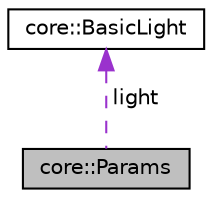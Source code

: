 digraph "core::Params"
{
 // LATEX_PDF_SIZE
  edge [fontname="Helvetica",fontsize="10",labelfontname="Helvetica",labelfontsize="10"];
  node [fontname="Helvetica",fontsize="10",shape=record];
  Node1 [label="core::Params",height=0.2,width=0.4,color="black", fillcolor="grey75", style="filled", fontcolor="black",tooltip=" "];
  Node2 -> Node1 [dir="back",color="darkorchid3",fontsize="10",style="dashed",label=" light" ,fontname="Helvetica"];
  Node2 [label="core::BasicLight",height=0.2,width=0.4,color="black", fillcolor="white", style="filled",URL="$d4/d08/structcore_1_1BasicLight.html",tooltip=" "];
}

